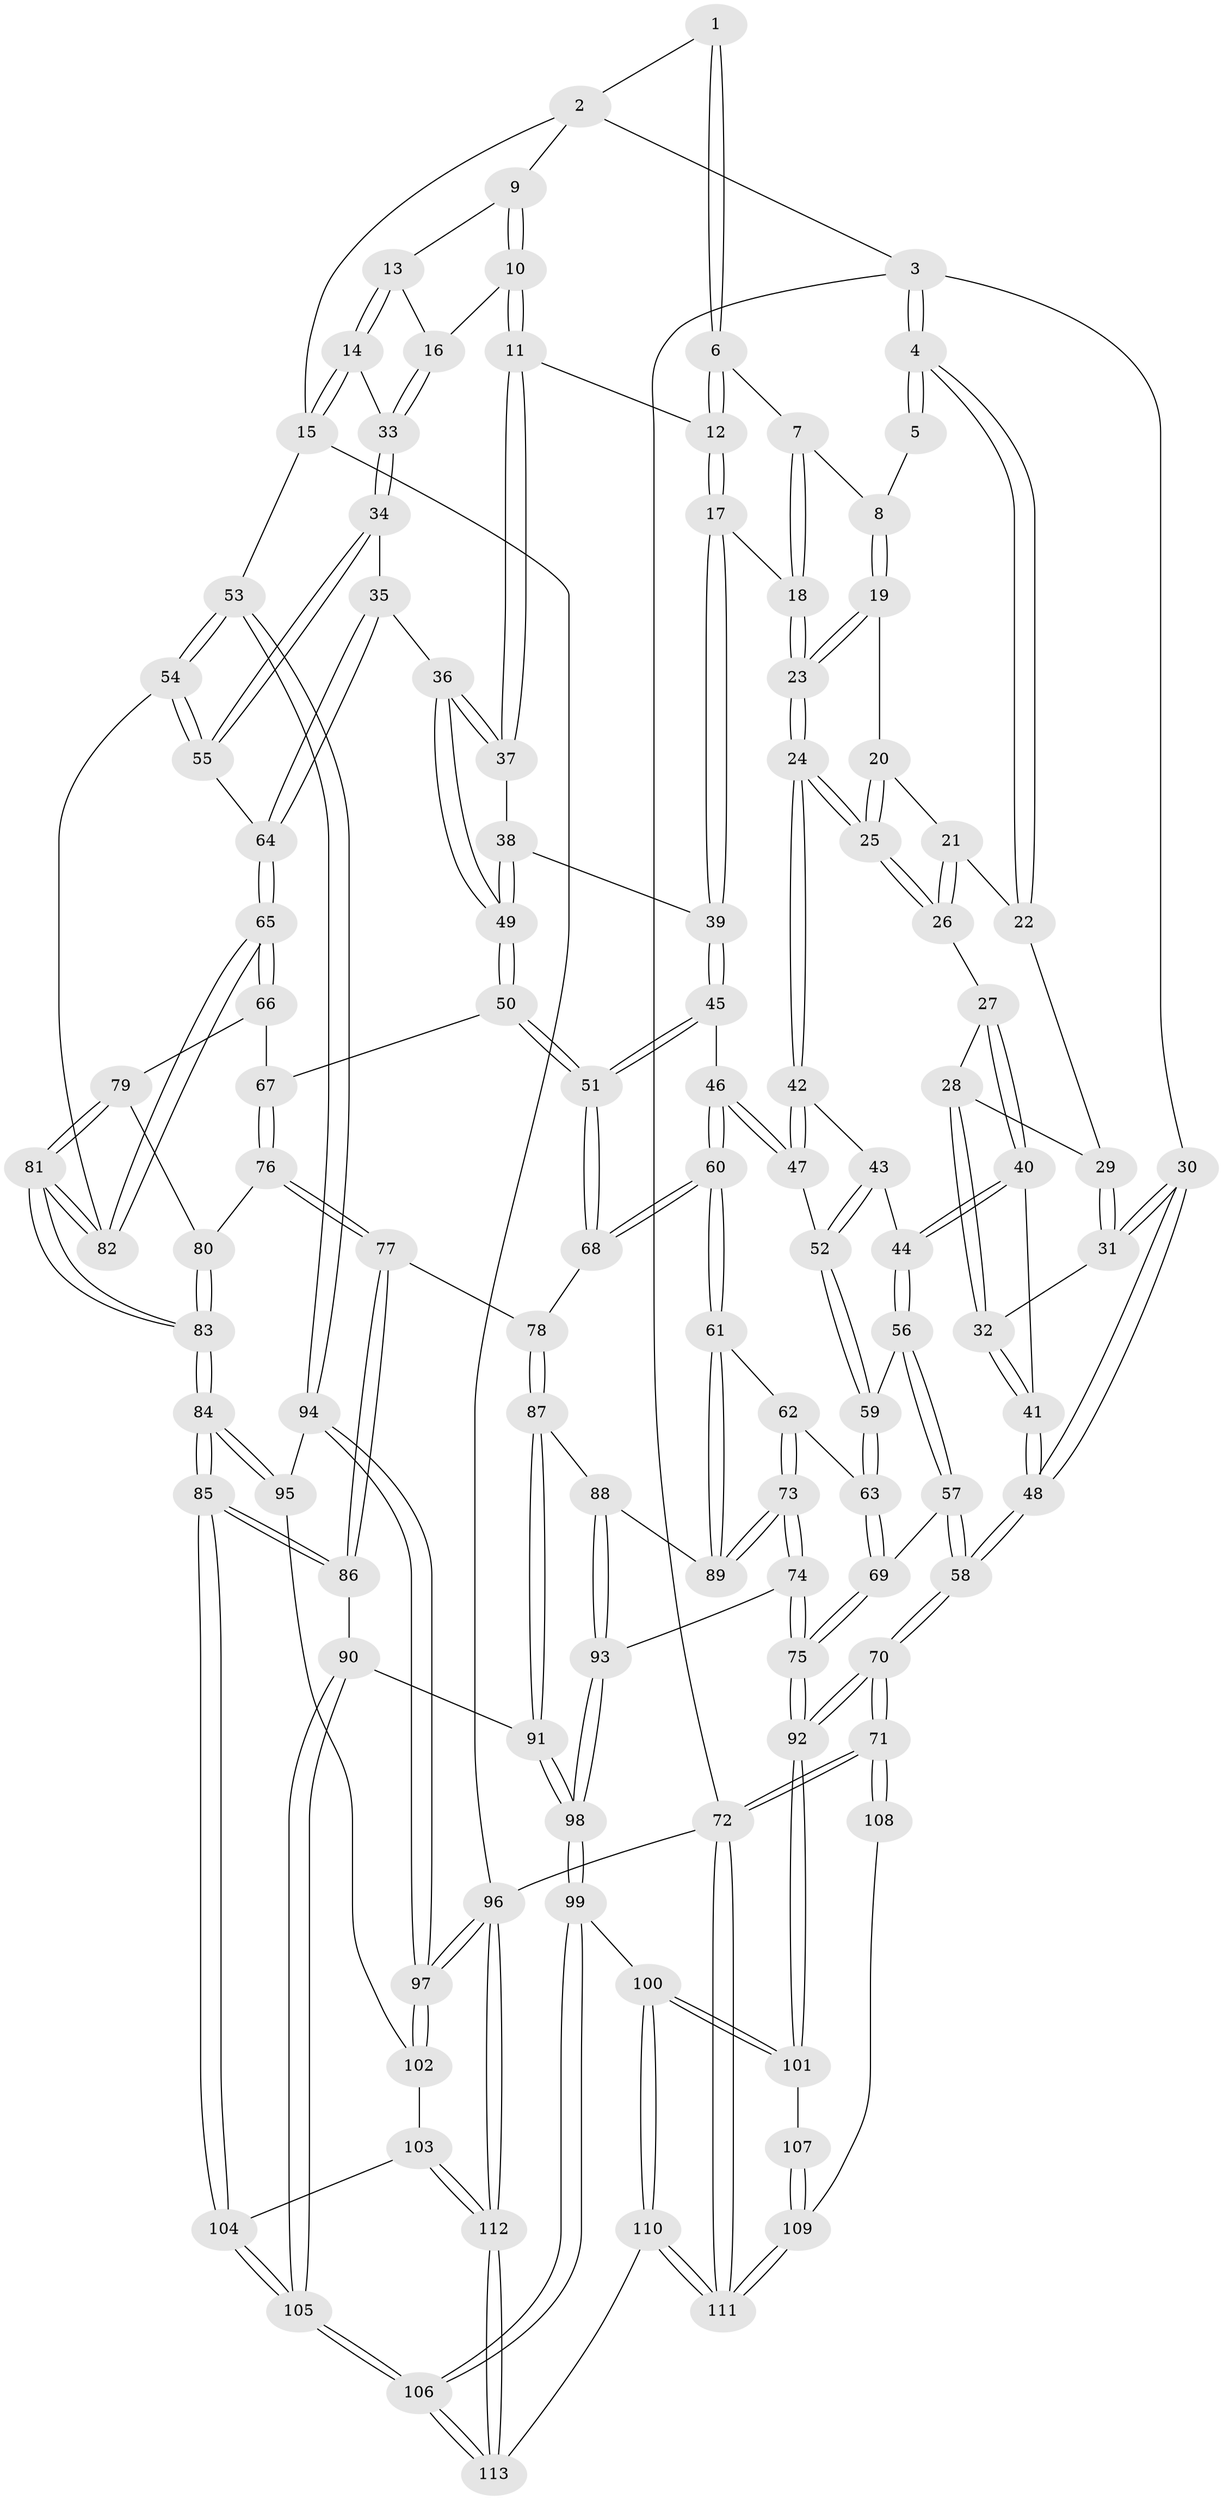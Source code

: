 // coarse degree distribution, {3: 0.10126582278481013, 6: 0.08860759493670886, 5: 0.45569620253164556, 2: 0.012658227848101266, 4: 0.34177215189873417}
// Generated by graph-tools (version 1.1) at 2025/24/03/03/25 07:24:34]
// undirected, 113 vertices, 279 edges
graph export_dot {
graph [start="1"]
  node [color=gray90,style=filled];
  1 [pos="+0.5082819694472963+0"];
  2 [pos="+0.7096041525394694+0"];
  3 [pos="+0+0"];
  4 [pos="+0+0"];
  5 [pos="+0.2627524789977896+0"];
  6 [pos="+0.4825078014974438+0.07331313307114898"];
  7 [pos="+0.32152556599866794+0.12584226121175152"];
  8 [pos="+0.3083511215821111+0.1214529663081515"];
  9 [pos="+0.7173241899562315+0"];
  10 [pos="+0.7396365464003553+0.16844633213384302"];
  11 [pos="+0.6863025778508101+0.2112334799635015"];
  12 [pos="+0.4995028922315649+0.14635910626562562"];
  13 [pos="+0.8884357059584923+0.010801290127099746"];
  14 [pos="+1+0.21455311106207764"];
  15 [pos="+1+0.21194481362465387"];
  16 [pos="+0.8641105544379127+0.21474661506364437"];
  17 [pos="+0.4298609112241562+0.2544269289680126"];
  18 [pos="+0.41967238542313284+0.2553874044269843"];
  19 [pos="+0.2723720593353063+0.1483625927833788"];
  20 [pos="+0.24892925138809296+0.15865080612245158"];
  21 [pos="+0.204047904961853+0.1588117840540575"];
  22 [pos="+0.15073404876207488+0.13865934784735895"];
  23 [pos="+0.36318600301198734+0.28341067575392437"];
  24 [pos="+0.3196883782710984+0.3144561577078639"];
  25 [pos="+0.2968960835631386+0.3043245842698006"];
  26 [pos="+0.22183562717873898+0.2965638335312082"];
  27 [pos="+0.22175398258104745+0.2965913017934509"];
  28 [pos="+0.14951100505673057+0.24963318877781915"];
  29 [pos="+0.14775335902578682+0.14789920931965664"];
  30 [pos="+0+0.006913089088304605"];
  31 [pos="+0.05623522596350319+0.25880895359269357"];
  32 [pos="+0.08341395620565997+0.3032375998977203"];
  33 [pos="+0.9473578654039616+0.2531651039749669"];
  34 [pos="+0.846853837383976+0.4215291084417287"];
  35 [pos="+0.7620698838679189+0.45605300196549137"];
  36 [pos="+0.7528016758788552+0.45404301295634336"];
  37 [pos="+0.6796490221818416+0.23233795894905113"];
  38 [pos="+0.5814440814247057+0.3217713142814586"];
  39 [pos="+0.4844420428495529+0.3161023266717121"];
  40 [pos="+0.10435417938888172+0.4091116429020974"];
  41 [pos="+0.09346391664306096+0.4075752414522502"];
  42 [pos="+0.319501495396698+0.32376317859915865"];
  43 [pos="+0.23401708561929485+0.3972605451908827"];
  44 [pos="+0.14816098294042088+0.43711237274188924"];
  45 [pos="+0.4591907082594664+0.4656514908630853"];
  46 [pos="+0.3773030753759843+0.4792733249997921"];
  47 [pos="+0.3578778309854729+0.46952965646311084"];
  48 [pos="+0+0.5324150443512754"];
  49 [pos="+0.6239911975327778+0.4947187537078712"];
  50 [pos="+0.6125117382598003+0.5055671710731169"];
  51 [pos="+0.5623094220075042+0.5198749164723818"];
  52 [pos="+0.34379461847908127+0.47334324145132495"];
  53 [pos="+1+0.6045825108085694"];
  54 [pos="+1+0.5999104708925538"];
  55 [pos="+0.9797748860106442+0.5429543144709308"];
  56 [pos="+0.199131669973057+0.4964084952237345"];
  57 [pos="+0.1060047327016957+0.6283279934258515"];
  58 [pos="+0+0.5410624342589262"];
  59 [pos="+0.2371717747000901+0.5120966925615066"];
  60 [pos="+0.3737637666466408+0.6603153840155828"];
  61 [pos="+0.3711093360214631+0.663333272810885"];
  62 [pos="+0.2557747267447752+0.5643554041003374"];
  63 [pos="+0.24180726433362468+0.5438216304428973"];
  64 [pos="+0.8083604651422364+0.6035522088554491"];
  65 [pos="+0.8079017824251139+0.6063303825035282"];
  66 [pos="+0.6752189631288795+0.609421952914047"];
  67 [pos="+0.6171588109400519+0.5149887316485353"];
  68 [pos="+0.5162912109718426+0.6313089014981992"];
  69 [pos="+0.17053124855421928+0.6915356788791744"];
  70 [pos="+0+0.6835037228057659"];
  71 [pos="+0+0.8234407892836599"];
  72 [pos="+0+1"];
  73 [pos="+0.25581560269523174+0.7581988074324125"];
  74 [pos="+0.2531974793116539+0.7604787706795936"];
  75 [pos="+0.21604327007390142+0.7764375620073388"];
  76 [pos="+0.6232125078804626+0.6951625544305385"];
  77 [pos="+0.6060664380874093+0.7003712836065153"];
  78 [pos="+0.54471429909655+0.6858344968729876"];
  79 [pos="+0.6774331844325339+0.6283378769587559"];
  80 [pos="+0.6359984926943635+0.6941504155521148"];
  81 [pos="+0.8041090817347064+0.7403822258353501"];
  82 [pos="+0.8176277848323987+0.7128840841439297"];
  83 [pos="+0.792517999881272+0.7870199248362327"];
  84 [pos="+0.792699240836423+0.7924785965829563"];
  85 [pos="+0.7832977115543943+0.8086521361556253"];
  86 [pos="+0.6195605279103801+0.8097597641745718"];
  87 [pos="+0.5061365558003018+0.7920609552011645"];
  88 [pos="+0.4481001276276602+0.7670030920353867"];
  89 [pos="+0.3617393051351322+0.6825352799110933"];
  90 [pos="+0.5380319297868355+0.8509240864912193"];
  91 [pos="+0.5283174571414645+0.8448876721608027"];
  92 [pos="+0.19394883016597458+0.8156322208648719"];
  93 [pos="+0.38213197513732683+0.8352682168861049"];
  94 [pos="+1+0.6154961873560977"];
  95 [pos="+0.8698540523576271+0.8082376172501603"];
  96 [pos="+1+1"];
  97 [pos="+1+0.8227526977077751"];
  98 [pos="+0.41726113251134733+0.8897996927479521"];
  99 [pos="+0.4047582511902015+0.9128291168602738"];
  100 [pos="+0.28558814540155203+0.9874864388876533"];
  101 [pos="+0.193789614036931+0.8170660066567768"];
  102 [pos="+0.9494623200999895+0.8454929306736441"];
  103 [pos="+0.9264834056359306+1"];
  104 [pos="+0.7783340018882827+0.8536492989643211"];
  105 [pos="+0.6292864634166534+1"];
  106 [pos="+0.623291065967207+1"];
  107 [pos="+0.12487917263864147+0.8751537235124264"];
  108 [pos="+0+0.8835958474951093"];
  109 [pos="+0.07104457661184103+1"];
  110 [pos="+0.2812719950536749+1"];
  111 [pos="+0.0012576450495525658+1"];
  112 [pos="+1+1"];
  113 [pos="+0.6230302141902859+1"];
  1 -- 2;
  1 -- 6;
  1 -- 6;
  2 -- 3;
  2 -- 9;
  2 -- 15;
  3 -- 4;
  3 -- 4;
  3 -- 30;
  3 -- 72;
  4 -- 5;
  4 -- 5;
  4 -- 22;
  4 -- 22;
  5 -- 8;
  6 -- 7;
  6 -- 12;
  6 -- 12;
  7 -- 8;
  7 -- 18;
  7 -- 18;
  8 -- 19;
  8 -- 19;
  9 -- 10;
  9 -- 10;
  9 -- 13;
  10 -- 11;
  10 -- 11;
  10 -- 16;
  11 -- 12;
  11 -- 37;
  11 -- 37;
  12 -- 17;
  12 -- 17;
  13 -- 14;
  13 -- 14;
  13 -- 16;
  14 -- 15;
  14 -- 15;
  14 -- 33;
  15 -- 53;
  15 -- 96;
  16 -- 33;
  16 -- 33;
  17 -- 18;
  17 -- 39;
  17 -- 39;
  18 -- 23;
  18 -- 23;
  19 -- 20;
  19 -- 23;
  19 -- 23;
  20 -- 21;
  20 -- 25;
  20 -- 25;
  21 -- 22;
  21 -- 26;
  21 -- 26;
  22 -- 29;
  23 -- 24;
  23 -- 24;
  24 -- 25;
  24 -- 25;
  24 -- 42;
  24 -- 42;
  25 -- 26;
  25 -- 26;
  26 -- 27;
  27 -- 28;
  27 -- 40;
  27 -- 40;
  28 -- 29;
  28 -- 32;
  28 -- 32;
  29 -- 31;
  29 -- 31;
  30 -- 31;
  30 -- 31;
  30 -- 48;
  30 -- 48;
  31 -- 32;
  32 -- 41;
  32 -- 41;
  33 -- 34;
  33 -- 34;
  34 -- 35;
  34 -- 55;
  34 -- 55;
  35 -- 36;
  35 -- 64;
  35 -- 64;
  36 -- 37;
  36 -- 37;
  36 -- 49;
  36 -- 49;
  37 -- 38;
  38 -- 39;
  38 -- 49;
  38 -- 49;
  39 -- 45;
  39 -- 45;
  40 -- 41;
  40 -- 44;
  40 -- 44;
  41 -- 48;
  41 -- 48;
  42 -- 43;
  42 -- 47;
  42 -- 47;
  43 -- 44;
  43 -- 52;
  43 -- 52;
  44 -- 56;
  44 -- 56;
  45 -- 46;
  45 -- 51;
  45 -- 51;
  46 -- 47;
  46 -- 47;
  46 -- 60;
  46 -- 60;
  47 -- 52;
  48 -- 58;
  48 -- 58;
  49 -- 50;
  49 -- 50;
  50 -- 51;
  50 -- 51;
  50 -- 67;
  51 -- 68;
  51 -- 68;
  52 -- 59;
  52 -- 59;
  53 -- 54;
  53 -- 54;
  53 -- 94;
  53 -- 94;
  54 -- 55;
  54 -- 55;
  54 -- 82;
  55 -- 64;
  56 -- 57;
  56 -- 57;
  56 -- 59;
  57 -- 58;
  57 -- 58;
  57 -- 69;
  58 -- 70;
  58 -- 70;
  59 -- 63;
  59 -- 63;
  60 -- 61;
  60 -- 61;
  60 -- 68;
  60 -- 68;
  61 -- 62;
  61 -- 89;
  61 -- 89;
  62 -- 63;
  62 -- 73;
  62 -- 73;
  63 -- 69;
  63 -- 69;
  64 -- 65;
  64 -- 65;
  65 -- 66;
  65 -- 66;
  65 -- 82;
  65 -- 82;
  66 -- 67;
  66 -- 79;
  67 -- 76;
  67 -- 76;
  68 -- 78;
  69 -- 75;
  69 -- 75;
  70 -- 71;
  70 -- 71;
  70 -- 92;
  70 -- 92;
  71 -- 72;
  71 -- 72;
  71 -- 108;
  71 -- 108;
  72 -- 111;
  72 -- 111;
  72 -- 96;
  73 -- 74;
  73 -- 74;
  73 -- 89;
  73 -- 89;
  74 -- 75;
  74 -- 75;
  74 -- 93;
  75 -- 92;
  75 -- 92;
  76 -- 77;
  76 -- 77;
  76 -- 80;
  77 -- 78;
  77 -- 86;
  77 -- 86;
  78 -- 87;
  78 -- 87;
  79 -- 80;
  79 -- 81;
  79 -- 81;
  80 -- 83;
  80 -- 83;
  81 -- 82;
  81 -- 82;
  81 -- 83;
  81 -- 83;
  83 -- 84;
  83 -- 84;
  84 -- 85;
  84 -- 85;
  84 -- 95;
  84 -- 95;
  85 -- 86;
  85 -- 86;
  85 -- 104;
  85 -- 104;
  86 -- 90;
  87 -- 88;
  87 -- 91;
  87 -- 91;
  88 -- 89;
  88 -- 93;
  88 -- 93;
  90 -- 91;
  90 -- 105;
  90 -- 105;
  91 -- 98;
  91 -- 98;
  92 -- 101;
  92 -- 101;
  93 -- 98;
  93 -- 98;
  94 -- 95;
  94 -- 97;
  94 -- 97;
  95 -- 102;
  96 -- 97;
  96 -- 97;
  96 -- 112;
  96 -- 112;
  97 -- 102;
  97 -- 102;
  98 -- 99;
  98 -- 99;
  99 -- 100;
  99 -- 106;
  99 -- 106;
  100 -- 101;
  100 -- 101;
  100 -- 110;
  100 -- 110;
  101 -- 107;
  102 -- 103;
  103 -- 104;
  103 -- 112;
  103 -- 112;
  104 -- 105;
  104 -- 105;
  105 -- 106;
  105 -- 106;
  106 -- 113;
  106 -- 113;
  107 -- 109;
  107 -- 109;
  108 -- 109;
  109 -- 111;
  109 -- 111;
  110 -- 111;
  110 -- 111;
  110 -- 113;
  112 -- 113;
  112 -- 113;
}
